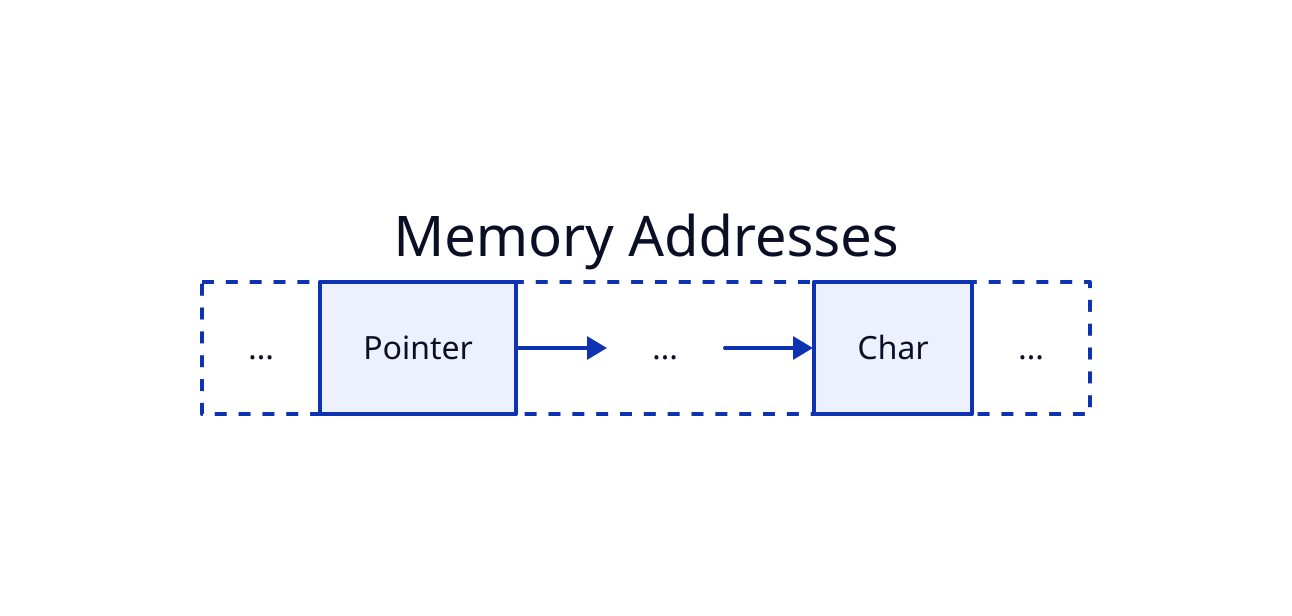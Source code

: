 style.fill: "transparent"
classes: {
  other: {
    label: "..."
    style: {
      fill: transparent
      stroke-width: 0
    }
  }
  empty: {
    label: " "
    style: {
      fill: transparent
      stroke-width: 0
    }
  }
  text: {
    style: {
      fill: transparent
      stroke-width: 0
    }
  }
}

cluster: "Memory Addresses" {
  label.near: outside-top-center
  style.fill: transparent
  style.stroke-dash: 3

  grid-rows: 1
  grid-gap: 0

  empty1.class: other
  Pointer
  empty2.class: empty
  n.class: other
  empty3.class: empty
  Char
  empty4.class: other

  "Pointer" -> n -> "Char"
}
